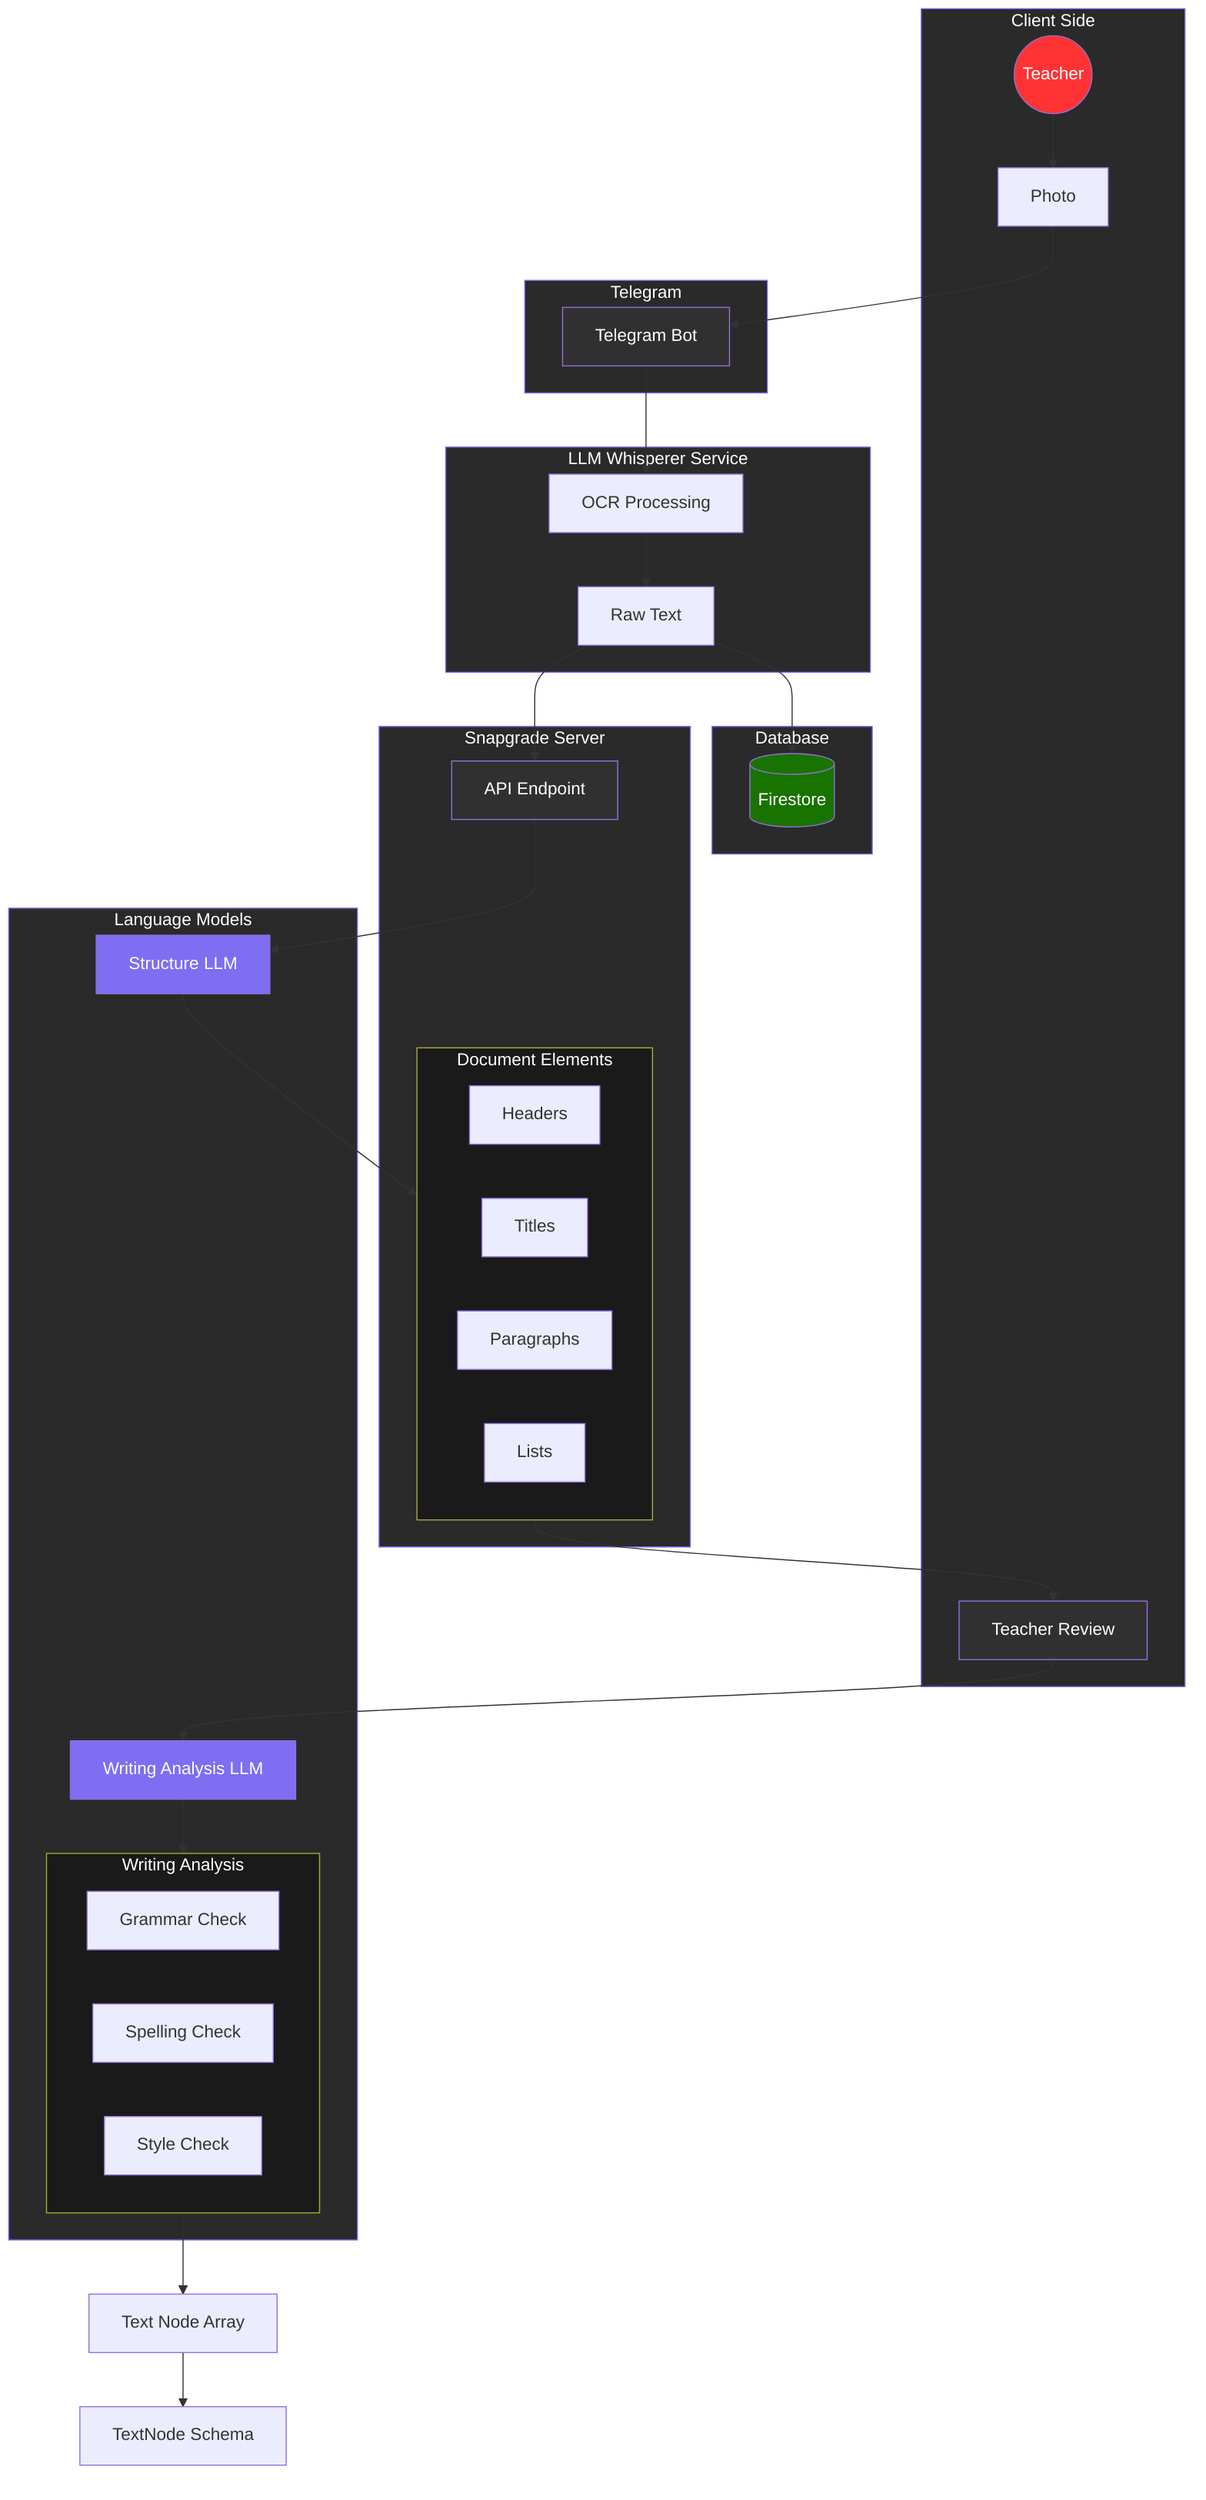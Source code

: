flowchart TB
    subgraph Client[Client Side]
        User((Teacher)) --> Photo[Photo]
        Review[Teacher Review]
    end

    subgraph TG[Telegram]
        TBot[Telegram Bot]
        Photo --> TBot
    end

    subgraph LLMWhisperer[LLM Whisperer Service]
        OCR[OCR Processing]
        TBot --> OCR
        OCR --> RawText[Raw Text]
    end

    subgraph DB[Database]
        Firestore[(Firestore)]
        RawText --> Firestore
    end

    subgraph Server[Snapgrade Server]
        API[API Endpoint]
        RawText --> API
        
        subgraph DocElements[Document Elements]
            Headers[Headers]
            Titles[Titles]
            Paragraphs[Paragraphs]
            Lists[Lists]
        end
    end

    subgraph LLMs[Language Models]
        StructLLM[Structure LLM]
        WritingLLM[Writing Analysis LLM]

        API --> StructLLM
        StructLLM --> DocElements
        DocElements --> Review
        Review --> WritingLLM
        
        subgraph Analysis[Writing Analysis]
            Grammar[Grammar Check]
            Spelling[Spelling Check]
            Style[Style Check]
        end
        
        WritingLLM --> Analysis
    end

    Analysis --> Nodes[Text Node Array]
    Nodes --> Schema[TextNode Schema]

    classDef llm fill:#7f6df2,color:#fff
    classDef storage fill:#197300,color:#fff
    classDef process fill:#303030,color:#fff
    classDef user fill:#ff3333,color:#fff
    classDef group fill:#1a1a1a,color:#fff
    classDef actor fill:#2a2a2a,stroke:#7f6df2,color:#fff

    class StructLLM,WritingLLM llm
    class Firestore storage
    class TBot,API,Review process
    class User user
    class DocElements,Analysis group
    class Client,TG,LLMWhisperer,DB,Server,LLMs actor